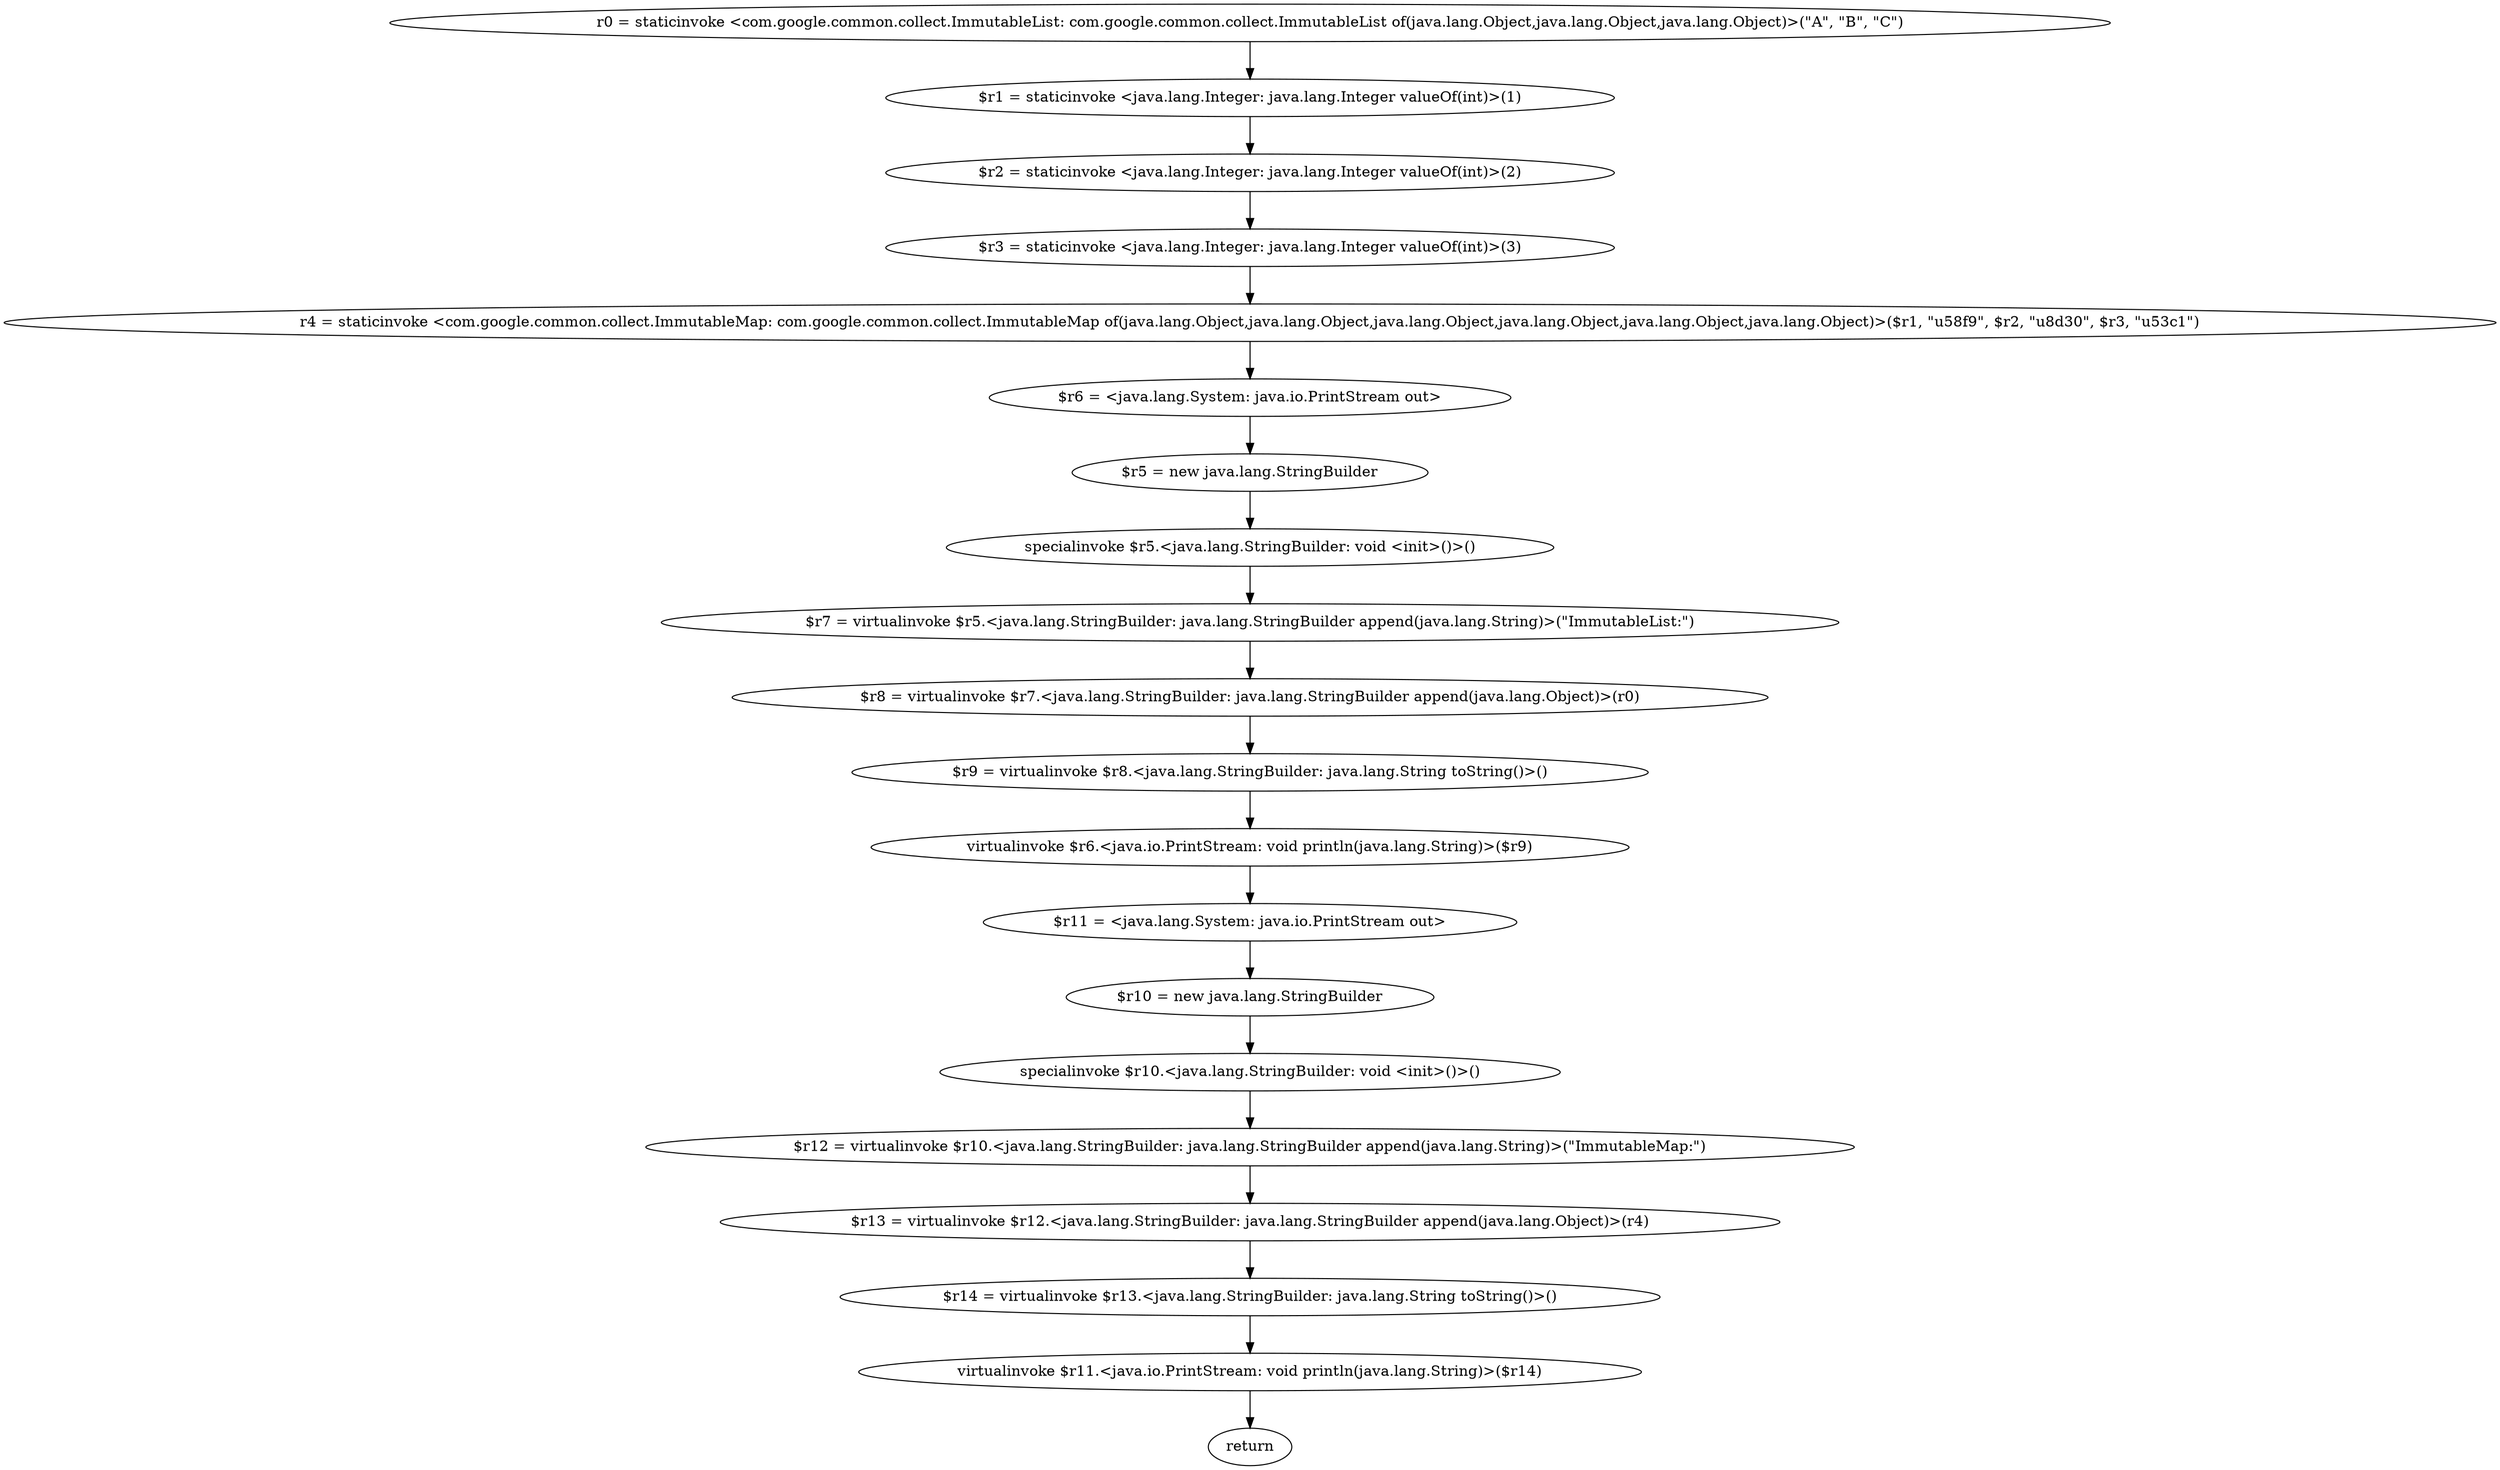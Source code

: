 digraph "unitGraph" {
    "r0 = staticinvoke <com.google.common.collect.ImmutableList: com.google.common.collect.ImmutableList of(java.lang.Object,java.lang.Object,java.lang.Object)>(\"A\", \"B\", \"C\")"
    "$r1 = staticinvoke <java.lang.Integer: java.lang.Integer valueOf(int)>(1)"
    "$r2 = staticinvoke <java.lang.Integer: java.lang.Integer valueOf(int)>(2)"
    "$r3 = staticinvoke <java.lang.Integer: java.lang.Integer valueOf(int)>(3)"
    "r4 = staticinvoke <com.google.common.collect.ImmutableMap: com.google.common.collect.ImmutableMap of(java.lang.Object,java.lang.Object,java.lang.Object,java.lang.Object,java.lang.Object,java.lang.Object)>($r1, \"\u58f9\", $r2, \"\u8d30\", $r3, \"\u53c1\")"
    "$r6 = <java.lang.System: java.io.PrintStream out>"
    "$r5 = new java.lang.StringBuilder"
    "specialinvoke $r5.<java.lang.StringBuilder: void <init>()>()"
    "$r7 = virtualinvoke $r5.<java.lang.StringBuilder: java.lang.StringBuilder append(java.lang.String)>(\"ImmutableList:\")"
    "$r8 = virtualinvoke $r7.<java.lang.StringBuilder: java.lang.StringBuilder append(java.lang.Object)>(r0)"
    "$r9 = virtualinvoke $r8.<java.lang.StringBuilder: java.lang.String toString()>()"
    "virtualinvoke $r6.<java.io.PrintStream: void println(java.lang.String)>($r9)"
    "$r11 = <java.lang.System: java.io.PrintStream out>"
    "$r10 = new java.lang.StringBuilder"
    "specialinvoke $r10.<java.lang.StringBuilder: void <init>()>()"
    "$r12 = virtualinvoke $r10.<java.lang.StringBuilder: java.lang.StringBuilder append(java.lang.String)>(\"ImmutableMap:\")"
    "$r13 = virtualinvoke $r12.<java.lang.StringBuilder: java.lang.StringBuilder append(java.lang.Object)>(r4)"
    "$r14 = virtualinvoke $r13.<java.lang.StringBuilder: java.lang.String toString()>()"
    "virtualinvoke $r11.<java.io.PrintStream: void println(java.lang.String)>($r14)"
    "return"
    "r0 = staticinvoke <com.google.common.collect.ImmutableList: com.google.common.collect.ImmutableList of(java.lang.Object,java.lang.Object,java.lang.Object)>(\"A\", \"B\", \"C\")"->"$r1 = staticinvoke <java.lang.Integer: java.lang.Integer valueOf(int)>(1)";
    "$r1 = staticinvoke <java.lang.Integer: java.lang.Integer valueOf(int)>(1)"->"$r2 = staticinvoke <java.lang.Integer: java.lang.Integer valueOf(int)>(2)";
    "$r2 = staticinvoke <java.lang.Integer: java.lang.Integer valueOf(int)>(2)"->"$r3 = staticinvoke <java.lang.Integer: java.lang.Integer valueOf(int)>(3)";
    "$r3 = staticinvoke <java.lang.Integer: java.lang.Integer valueOf(int)>(3)"->"r4 = staticinvoke <com.google.common.collect.ImmutableMap: com.google.common.collect.ImmutableMap of(java.lang.Object,java.lang.Object,java.lang.Object,java.lang.Object,java.lang.Object,java.lang.Object)>($r1, \"\u58f9\", $r2, \"\u8d30\", $r3, \"\u53c1\")";
    "r4 = staticinvoke <com.google.common.collect.ImmutableMap: com.google.common.collect.ImmutableMap of(java.lang.Object,java.lang.Object,java.lang.Object,java.lang.Object,java.lang.Object,java.lang.Object)>($r1, \"\u58f9\", $r2, \"\u8d30\", $r3, \"\u53c1\")"->"$r6 = <java.lang.System: java.io.PrintStream out>";
    "$r6 = <java.lang.System: java.io.PrintStream out>"->"$r5 = new java.lang.StringBuilder";
    "$r5 = new java.lang.StringBuilder"->"specialinvoke $r5.<java.lang.StringBuilder: void <init>()>()";
    "specialinvoke $r5.<java.lang.StringBuilder: void <init>()>()"->"$r7 = virtualinvoke $r5.<java.lang.StringBuilder: java.lang.StringBuilder append(java.lang.String)>(\"ImmutableList:\")";
    "$r7 = virtualinvoke $r5.<java.lang.StringBuilder: java.lang.StringBuilder append(java.lang.String)>(\"ImmutableList:\")"->"$r8 = virtualinvoke $r7.<java.lang.StringBuilder: java.lang.StringBuilder append(java.lang.Object)>(r0)";
    "$r8 = virtualinvoke $r7.<java.lang.StringBuilder: java.lang.StringBuilder append(java.lang.Object)>(r0)"->"$r9 = virtualinvoke $r8.<java.lang.StringBuilder: java.lang.String toString()>()";
    "$r9 = virtualinvoke $r8.<java.lang.StringBuilder: java.lang.String toString()>()"->"virtualinvoke $r6.<java.io.PrintStream: void println(java.lang.String)>($r9)";
    "virtualinvoke $r6.<java.io.PrintStream: void println(java.lang.String)>($r9)"->"$r11 = <java.lang.System: java.io.PrintStream out>";
    "$r11 = <java.lang.System: java.io.PrintStream out>"->"$r10 = new java.lang.StringBuilder";
    "$r10 = new java.lang.StringBuilder"->"specialinvoke $r10.<java.lang.StringBuilder: void <init>()>()";
    "specialinvoke $r10.<java.lang.StringBuilder: void <init>()>()"->"$r12 = virtualinvoke $r10.<java.lang.StringBuilder: java.lang.StringBuilder append(java.lang.String)>(\"ImmutableMap:\")";
    "$r12 = virtualinvoke $r10.<java.lang.StringBuilder: java.lang.StringBuilder append(java.lang.String)>(\"ImmutableMap:\")"->"$r13 = virtualinvoke $r12.<java.lang.StringBuilder: java.lang.StringBuilder append(java.lang.Object)>(r4)";
    "$r13 = virtualinvoke $r12.<java.lang.StringBuilder: java.lang.StringBuilder append(java.lang.Object)>(r4)"->"$r14 = virtualinvoke $r13.<java.lang.StringBuilder: java.lang.String toString()>()";
    "$r14 = virtualinvoke $r13.<java.lang.StringBuilder: java.lang.String toString()>()"->"virtualinvoke $r11.<java.io.PrintStream: void println(java.lang.String)>($r14)";
    "virtualinvoke $r11.<java.io.PrintStream: void println(java.lang.String)>($r14)"->"return";
}
